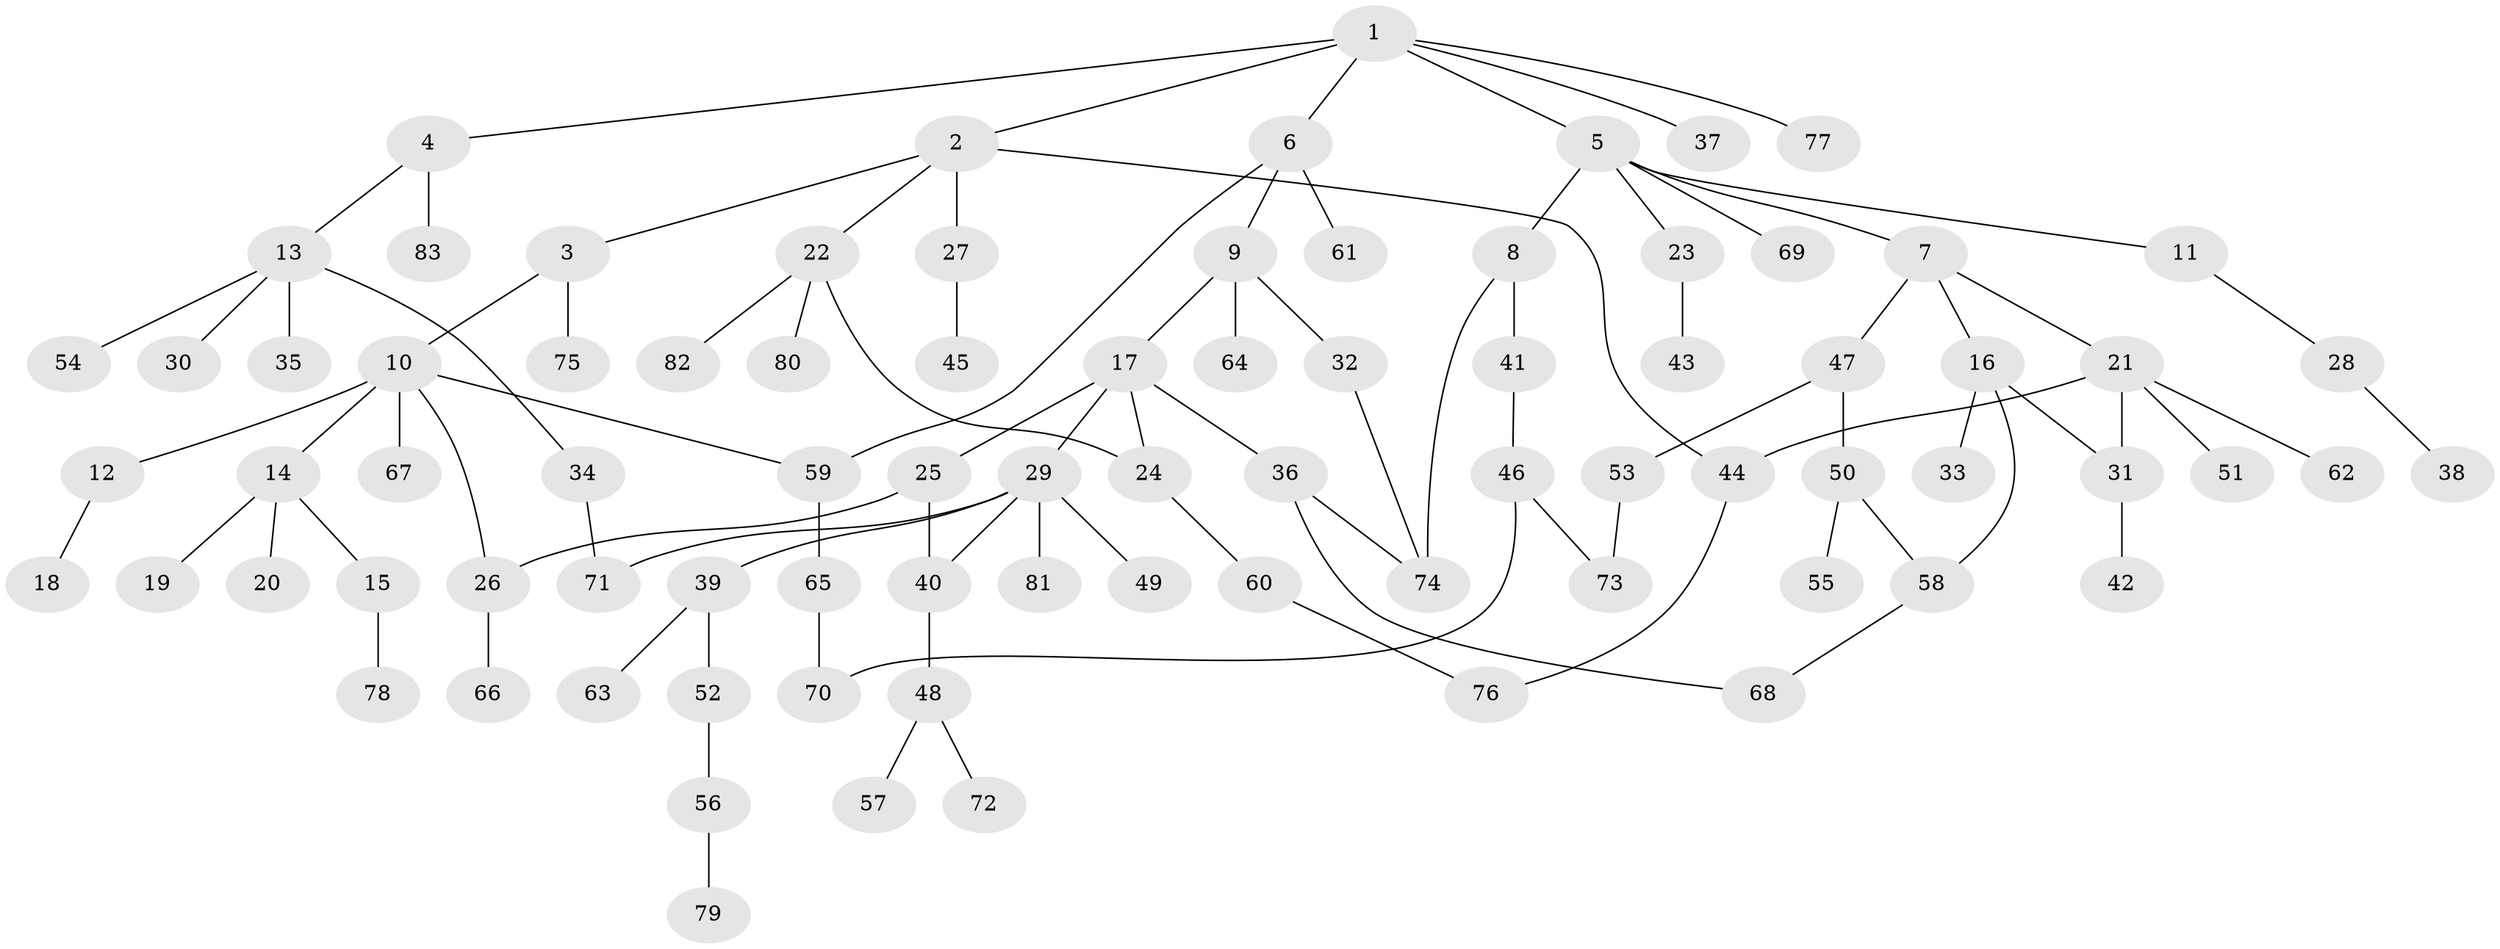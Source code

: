 // Generated by graph-tools (version 1.1) at 2025/13/03/09/25 04:13:21]
// undirected, 83 vertices, 96 edges
graph export_dot {
graph [start="1"]
  node [color=gray90,style=filled];
  1;
  2;
  3;
  4;
  5;
  6;
  7;
  8;
  9;
  10;
  11;
  12;
  13;
  14;
  15;
  16;
  17;
  18;
  19;
  20;
  21;
  22;
  23;
  24;
  25;
  26;
  27;
  28;
  29;
  30;
  31;
  32;
  33;
  34;
  35;
  36;
  37;
  38;
  39;
  40;
  41;
  42;
  43;
  44;
  45;
  46;
  47;
  48;
  49;
  50;
  51;
  52;
  53;
  54;
  55;
  56;
  57;
  58;
  59;
  60;
  61;
  62;
  63;
  64;
  65;
  66;
  67;
  68;
  69;
  70;
  71;
  72;
  73;
  74;
  75;
  76;
  77;
  78;
  79;
  80;
  81;
  82;
  83;
  1 -- 2;
  1 -- 4;
  1 -- 5;
  1 -- 6;
  1 -- 37;
  1 -- 77;
  2 -- 3;
  2 -- 22;
  2 -- 27;
  2 -- 44;
  3 -- 10;
  3 -- 75;
  4 -- 13;
  4 -- 83;
  5 -- 7;
  5 -- 8;
  5 -- 11;
  5 -- 23;
  5 -- 69;
  6 -- 9;
  6 -- 61;
  6 -- 59;
  7 -- 16;
  7 -- 21;
  7 -- 47;
  8 -- 41;
  8 -- 74;
  9 -- 17;
  9 -- 32;
  9 -- 64;
  10 -- 12;
  10 -- 14;
  10 -- 59;
  10 -- 67;
  10 -- 26;
  11 -- 28;
  12 -- 18;
  13 -- 30;
  13 -- 34;
  13 -- 35;
  13 -- 54;
  14 -- 15;
  14 -- 19;
  14 -- 20;
  15 -- 78;
  16 -- 33;
  16 -- 58;
  16 -- 31;
  17 -- 24;
  17 -- 25;
  17 -- 29;
  17 -- 36;
  21 -- 31;
  21 -- 51;
  21 -- 62;
  21 -- 44;
  22 -- 80;
  22 -- 82;
  22 -- 24;
  23 -- 43;
  24 -- 60;
  25 -- 26;
  25 -- 40;
  26 -- 66;
  27 -- 45;
  28 -- 38;
  29 -- 39;
  29 -- 40;
  29 -- 49;
  29 -- 71;
  29 -- 81;
  31 -- 42;
  32 -- 74;
  34 -- 71;
  36 -- 68;
  36 -- 74;
  39 -- 52;
  39 -- 63;
  40 -- 48;
  41 -- 46;
  44 -- 76;
  46 -- 70;
  46 -- 73;
  47 -- 50;
  47 -- 53;
  48 -- 57;
  48 -- 72;
  50 -- 55;
  50 -- 58;
  52 -- 56;
  53 -- 73;
  56 -- 79;
  58 -- 68;
  59 -- 65;
  60 -- 76;
  65 -- 70;
}
